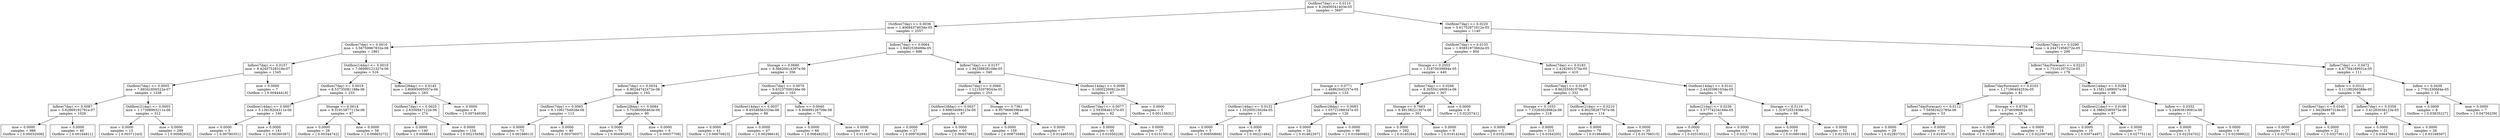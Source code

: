 digraph Tree {
0 [label="Outflow(7day) <= 0.0110\nmse = 8.26400541403e-05\nsamples = 3697", shape="box"] ;
1 [label="Outflow(7day) <= 0.0036\nmse = 1.40694374034e-05\nsamples = 2557", shape="box"] ;
0 -> 1 ;
2 [label="Outflow(7day) <= 0.0010\nmse = 3.56759967832e-06\nsamples = 1861", shape="box"] ;
1 -> 2 ;
3 [label="Inflow(7day) <= 0.0157\nmse = 9.42457528319e-07\nsamples = 1345", shape="box"] ;
2 -> 3 ;
4 [label="Outflow(7day) <= 0.0005\nmse = 7.69341856522e-07\nsamples = 1338", shape="box"] ;
3 -> 4 ;
5 [label="Inflow(7day) <= 0.0087\nmse = 5.62869192791e-07\nsamples = 1026", shape="box"] ;
4 -> 5 ;
6 [label="mse = 0.0000\nsamples = 986\nOutflow = [ 0.00032006]", shape="box"] ;
5 -> 6 ;
7 [label="mse = 0.0000\nsamples = 40\nOutflow = [ 0.00104811]", shape="box"] ;
5 -> 7 ;
8 [label="Outflow(21day) <= 0.0003\nmse = 1.17398903211e-06\nsamples = 312", shape="box"] ;
4 -> 8 ;
9 [label="mse = 0.0000\nsamples = 13\nOutflow = [ 0.00371243]", shape="box"] ;
8 -> 9 ;
10 [label="mse = 0.0000\nsamples = 299\nOutflow = [ 0.00082632]", shape="box"] ;
8 -> 10 ;
11 [label="mse = 0.0000\nsamples = 7\nOutflow = [ 0.00444418]", shape="box"] ;
3 -> 11 ;
12 [label="Outflow(14day) <= 0.0019\nmse = 7.06990121327e-06\nsamples = 516", shape="box"] ;
2 -> 12 ;
13 [label="Outflow(7day) <= 0.0019\nmse = 8.53735081188e-06\nsamples = 233", shape="box"] ;
12 -> 13 ;
14 [label="Outflow(14day) <= 0.0007\nmse = 5.13918204311e-06\nsamples = 146", shape="box"] ;
13 -> 14 ;
15 [label="mse = 0.0000\nsamples = 5\nOutflow = [ 0.00780351]", shape="box"] ;
14 -> 15 ;
16 [label="mse = 0.0000\nsamples = 141\nOutflow = [ 0.00260387]", shape="box"] ;
14 -> 16 ;
17 [label="Storage <= 0.0614\nmse = 9.31915977115e-06\nsamples = 87", shape="box"] ;
13 -> 17 ;
18 [label="mse = 0.0000\nsamples = 29\nOutflow = [ 0.00344742]", shape="box"] ;
17 -> 18 ;
19 [label="mse = 0.0000\nsamples = 58\nOutflow = [ 0.00665272]", shape="box"] ;
17 -> 19 ;
20 [label="Inflow(28day) <= 0.0145\nmse = 3.80695095057e-06\nsamples = 283", shape="box"] ;
12 -> 20 ;
21 [label="Outflow(7day) <= 0.0025\nmse = 2.6356947122e-06\nsamples = 274", shape="box"] ;
20 -> 21 ;
22 [label="mse = 0.0000\nsamples = 140\nOutflow = [ 0.0008841]", shape="box"] ;
21 -> 22 ;
23 [label="mse = 0.0000\nsamples = 134\nOutflow = [ 0.00215658]", shape="box"] ;
21 -> 23 ;
24 [label="mse = 0.0000\nsamples = 9\nOutflow = [ 0.00744039]", shape="box"] ;
20 -> 24 ;
25 [label="Inflow(7day) <= 0.0064\nmse = 1.9402538499e-05\nsamples = 696", shape="box"] ;
1 -> 25 ;
26 [label="Storage <= 0.0680\nmse = 9.56620414397e-06\nsamples = 356", shape="box"] ;
25 -> 26 ;
27 [label="Inflow(7day) <= 0.0034\nmse = 6.90244742472e-06\nsamples = 193", shape="box"] ;
26 -> 27 ;
28 [label="Outflow(7day) <= 0.0065\nmse = 6.11061754928e-06\nsamples = 113", shape="box"] ;
27 -> 28 ;
29 [label="mse = 0.0000\nsamples = 73\nOutflow = [ 0.00198013]", shape="box"] ;
28 -> 29 ;
30 [label="mse = 0.0000\nsamples = 40\nOutflow = [ 0.00370057]", shape="box"] ;
28 -> 30 ;
31 [label="Inflow(28day) <= 0.0084\nmse = 5.70380000463e-06\nsamples = 80", shape="box"] ;
27 -> 31 ;
32 [label="mse = 0.0000\nsamples = 74\nOutflow = [ 0.00490293]", shape="box"] ;
31 -> 32 ;
33 [label="mse = 0.0000\nsamples = 6\nOutflow = [ 0.00057709]", shape="box"] ;
31 -> 33 ;
34 [label="Outflow(7day) <= 0.0070\nmse = 9.63237500246e-06\nsamples = 163", shape="box"] ;
26 -> 34 ;
35 [label="Outflow(14day) <= 0.0037\nmse = 9.45546563334e-06\nsamples = 88", shape="box"] ;
34 -> 35 ;
36 [label="mse = 0.0000\nsamples = 41\nOutflow = [ 0.00670923]", shape="box"] ;
35 -> 36 ;
37 [label="mse = 0.0000\nsamples = 47\nOutflow = [ 0.00296616]", shape="box"] ;
35 -> 37 ;
38 [label="Inflow <= 0.0040\nmse = 6.80899126709e-06\nsamples = 75", shape="box"] ;
34 -> 38 ;
39 [label="mse = 0.0000\nsamples = 66\nOutflow = [ 0.00648252]", shape="box"] ;
38 -> 39 ;
40 [label="mse = 0.0000\nsamples = 9\nOutflow = [ 0.01145744]", shape="box"] ;
38 -> 40 ;
41 [label="Inflow(7day) <= 0.0157\nmse = 1.94339828108e-05\nsamples = 340", shape="box"] ;
25 -> 41 ;
42 [label="Outflow(7day) <= 0.0066\nmse = 1.12152078543e-05\nsamples = 253", shape="box"] ;
41 -> 42 ;
43 [label="Outflow(28day) <= 0.0037\nmse = 9.89834099123e-06\nsamples = 87", shape="box"] ;
42 -> 43 ;
44 [label="mse = 0.0000\nsamples = 27\nOutflow = [ 0.00976299]", shape="box"] ;
43 -> 44 ;
45 [label="mse = 0.0000\nsamples = 60\nOutflow = [ 0.00437892]", shape="box"] ;
43 -> 45 ;
46 [label="Storage <= 0.7361\nmse = 8.95796963964e-06\nsamples = 166", shape="box"] ;
42 -> 46 ;
47 [label="mse = 0.0000\nsamples = 159\nOutflow = [ 0.00873589]", shape="box"] ;
46 -> 47 ;
48 [label="mse = 0.0000\nsamples = 7\nOutflow = [ 0.01446535]", shape="box"] ;
46 -> 48 ;
49 [label="Outflow(14day) <= 0.0096\nmse = 3.16002260812e-05\nsamples = 87", shape="box"] ;
41 -> 49 ;
50 [label="Outflow(7day) <= 0.0077\nmse = 2.5930646137e-05\nsamples = 82", shape="box"] ;
49 -> 50 ;
51 [label="mse = 0.0000\nsamples = 45\nOutflow = [ 0.01050228]", shape="box"] ;
50 -> 51 ;
52 [label="mse = 0.0000\nsamples = 37\nOutflow = [ 0.01515014]", shape="box"] ;
50 -> 52 ;
53 [label="mse = 0.0000\nsamples = 5\nOutflow = [ 0.00115631]", shape="box"] ;
49 -> 53 ;
54 [label="Outflow(7day) <= 0.0220\nmse = 5.61752871612e-05\nsamples = 1140", shape="box"] ;
0 -> 54 ;
55 [label="Outflow(7day) <= 0.0155\nmse = 1.93851973662e-05\nsamples = 850", shape="box"] ;
54 -> 55 ;
56 [label="Storage <= 0.2055\nmse = 1.31875039894e-05\nsamples = 440", shape="box"] ;
55 -> 56 ;
57 [label="Storage <= 0.0771\nmse = 1.46862045257e-05\nsamples = 133", shape="box"] ;
56 -> 57 ;
58 [label="Outflow(14day) <= 0.0132\nmse = 1.35200515026e-05\nsamples = 13", shape="box"] ;
57 -> 58 ;
59 [label="mse = 0.0000\nsamples = 5\nOutflow = [ 0.00856868]", shape="box"] ;
58 -> 59 ;
60 [label="mse = 0.0000\nsamples = 8\nOutflow = [ 0.00221484]", shape="box"] ;
58 -> 60 ;
61 [label="Outflow(28day) <= 0.0093\nmse = 1.05721088347e-05\nsamples = 120", shape="box"] ;
57 -> 61 ;
62 [label="mse = 0.0000\nsamples = 24\nOutflow = [ 0.01462267]", shape="box"] ;
61 -> 62 ;
63 [label="mse = 0.0000\nsamples = 96\nOutflow = [ 0.01040082]", shape="box"] ;
61 -> 63 ;
64 [label="Inflow(7day) <= 0.0266\nmse = 8.30554149081e-06\nsamples = 307", shape="box"] ;
56 -> 64 ;
65 [label="Storage <= 0.7663\nmse = 6.49138221367e-06\nsamples = 301", shape="box"] ;
64 -> 65 ;
66 [label="mse = 0.0000\nsamples = 292\nOutflow = [ 0.0140264]", shape="box"] ;
65 -> 66 ;
67 [label="mse = 0.0000\nsamples = 9\nOutflow = [ 0.01914244]", shape="box"] ;
65 -> 67 ;
68 [label="mse = 0.0000\nsamples = 6\nOutflow = [ 0.0225741]", shape="box"] ;
64 -> 68 ;
69 [label="Inflow(7day) <= 0.0183\nmse = 1.4162931575e-05\nsamples = 410", shape="box"] ;
55 -> 69 ;
70 [label="Outflow(7day) <= 0.0187\nmse = 8.86255581978e-06\nsamples = 332", shape="box"] ;
69 -> 70 ;
71 [label="Storage <= 0.1033\nmse = 7.13283028982e-06\nsamples = 218", shape="box"] ;
70 -> 71 ;
72 [label="mse = 0.0000\nsamples = 5\nOutflow = [ 0.01022086]", shape="box"] ;
71 -> 72 ;
73 [label="mse = 0.0000\nsamples = 213\nOutflow = [ 0.0164205]", shape="box"] ;
71 -> 73 ;
74 [label="Outflow(21day) <= 0.0210\nmse = 6.80258287767e-06\nsamples = 114", shape="box"] ;
70 -> 74 ;
75 [label="mse = 0.0000\nsamples = 79\nOutflow = [ 0.01964884]", shape="box"] ;
74 -> 75 ;
76 [label="mse = 0.0000\nsamples = 35\nOutflow = [ 0.01798315]", shape="box"] ;
74 -> 76 ;
77 [label="Outflow(14day) <= 0.0141\nmse = 2.44203961034e-05\nsamples = 78", shape="box"] ;
69 -> 77 ;
78 [label="Inflow(21day) <= 0.0236\nmse = 3.57774234166e-05\nsamples = 10", shape="box"] ;
77 -> 78 ;
79 [label="mse = 0.0000\nsamples = 5\nOutflow = [ 0.02519521]", shape="box"] ;
78 -> 79 ;
80 [label="mse = 0.0000\nsamples = 5\nOutflow = [ 0.03217156]", shape="box"] ;
78 -> 80 ;
81 [label="Storage <= 0.5110\nmse = 1.31972551836e-05\nsamples = 68", shape="box"] ;
77 -> 81 ;
82 [label="mse = 0.0000\nsamples = 16\nOutflow = [ 0.01680166]", shape="box"] ;
81 -> 82 ;
83 [label="mse = 0.0000\nsamples = 52\nOutflow = [ 0.02105116]", shape="box"] ;
81 -> 83 ;
84 [label="Outflow(7day) <= 0.0290\nmse = 4.24471958272e-05\nsamples = 290", shape="box"] ;
54 -> 84 ;
85 [label="Inflow(7dayForecast) <= 0.0223\nmse = 1.73101207521e-05\nsamples = 179", shape="box"] ;
84 -> 85 ;
86 [label="Inflow(7dayForecast) <= 0.0163\nmse = 1.17190404253e-05\nsamples = 81", shape="box"] ;
85 -> 86 ;
87 [label="Inflow(7dayForecast) <= 0.0112\nmse = 7.58582422785e-06\nsamples = 53", shape="box"] ;
86 -> 87 ;
88 [label="mse = 0.0000\nsamples = 29\nOutflow = [ 0.02283733]", shape="box"] ;
87 -> 88 ;
89 [label="mse = 0.0000\nsamples = 24\nOutflow = [ 0.01934713]", shape="box"] ;
87 -> 89 ;
90 [label="Storage <= 0.8759\nmse = 1.2746596602e-05\nsamples = 28", shape="box"] ;
86 -> 90 ;
91 [label="mse = 0.0000\nsamples = 14\nOutflow = [ 0.02689182]", shape="box"] ;
90 -> 91 ;
92 [label="mse = 0.0000\nsamples = 14\nOutflow = [ 0.02206749]", shape="box"] ;
90 -> 92 ;
93 [label="Outflow(14day) <= 0.0284\nmse = 9.15811489007e-06\nsamples = 98", shape="box"] ;
85 -> 93 ;
94 [label="Outflow(21day) <= 0.0166\nmse = 8.39843385975e-06\nsamples = 87", shape="box"] ;
93 -> 94 ;
95 [label="mse = 0.0000\nsamples = 10\nOutflow = [ 0.03074487]", shape="box"] ;
94 -> 95 ;
96 [label="mse = 0.0000\nsamples = 77\nOutflow = [ 0.02775114]", shape="box"] ;
94 -> 96 ;
97 [label="Inflow <= 0.0352\nmse = 3.24063619081e-06\nsamples = 11", shape="box"] ;
93 -> 97 ;
98 [label="mse = 0.0000\nsamples = 5\nOutflow = [ 0.02254702]", shape="box"] ;
97 -> 98 ;
99 [label="mse = 0.0000\nsamples = 6\nOutflow = [ 0.02599922]", shape="box"] ;
97 -> 99 ;
100 [label="Inflow(7day) <= 0.0472\nmse = 4.47794169931e-05\nsamples = 111", shape="box"] ;
84 -> 100 ;
101 [label="Inflow <= 0.0312\nmse = 3.11190260388e-05\nsamples = 96", shape="box"] ;
100 -> 101 ;
102 [label="Outflow(7day) <= 0.0340\nmse = 1.94294897318e-05\nsamples = 49", shape="box"] ;
101 -> 102 ;
103 [label="mse = 0.0000\nsamples = 27\nOutflow = [ 0.02701941]", shape="box"] ;
102 -> 103 ;
104 [label="mse = 0.0000\nsamples = 22\nOutflow = [ 0.03273611]", shape="box"] ;
102 -> 104 ;
105 [label="Inflow(7day) <= 0.0358\nmse = 3.41283038123e-05\nsamples = 47", shape="box"] ;
101 -> 105 ;
106 [label="mse = 0.0000\nsamples = 21\nOutflow = [ 0.03647661]", shape="box"] ;
105 -> 106 ;
107 [label="mse = 0.0000\nsamples = 26\nOutflow = [ 0.03168597]", shape="box"] ;
105 -> 107 ;
108 [label="Inflow <= 0.0439\nmse = 2.7781330684e-05\nsamples = 15", shape="box"] ;
100 -> 108 ;
109 [label="mse = 0.0000\nsamples = 8\nOutflow = [ 0.03835227]", shape="box"] ;
108 -> 109 ;
110 [label="mse = 0.0000\nsamples = 7\nOutflow = [ 0.04756239]", shape="box"] ;
108 -> 110 ;
}
